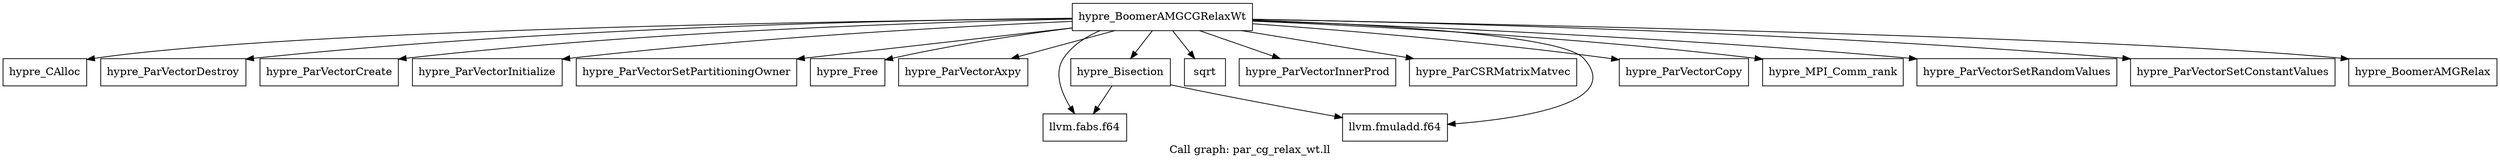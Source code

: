 digraph "Call graph: par_cg_relax_wt.ll" {
	label="Call graph: par_cg_relax_wt.ll";

	Node0x56349cb38470 [shape=record,label="{hypre_BoomerAMGCGRelaxWt}"];
	Node0x56349cb38470 -> Node0x56349cb3b730;
	Node0x56349cb38470 -> Node0x56349cb41750;
	Node0x56349cb38470 -> Node0x56349cb3c310;
	Node0x56349cb38470 -> Node0x56349cb3d0c0;
	Node0x56349cb38470 -> Node0x56349cb3e370;
	Node0x56349cb38470 -> Node0x56349cb42ae0;
	Node0x56349cb38470 -> Node0x56349cb4e5b0;
	Node0x56349cb38470 -> Node0x56349cb49000;
	Node0x56349cb38470 -> Node0x56349cb4d590;
	Node0x56349cb38470 -> Node0x56349cb46fe0;
	Node0x56349cb38470 -> Node0x56349cb43670;
	Node0x56349cb38470 -> Node0x56349cb45020;
	Node0x56349cb38470 -> Node0x56349cb43fc0;
	Node0x56349cb38470 -> Node0x56349cb43b20;
	Node0x56349cb38470 -> Node0x56349cb5ee70;
	Node0x56349cb38470 -> Node0x56349cb5eef0;
	Node0x56349cb38470 -> Node0x56349cb3edf0;
	Node0x56349cb38470 -> Node0x56349cb3f200;
	Node0x56349cb3b730 [shape=record,label="{hypre_CAlloc}"];
	Node0x56349cb3c310 [shape=record,label="{hypre_ParVectorCreate}"];
	Node0x56349cb3d0c0 [shape=record,label="{hypre_ParVectorInitialize}"];
	Node0x56349cb3e370 [shape=record,label="{hypre_ParVectorSetPartitioningOwner}"];
	Node0x56349cb5ee70 [shape=record,label="{hypre_MPI_Comm_rank}"];
	Node0x56349cb5eef0 [shape=record,label="{hypre_ParVectorSetRandomValues}"];
	Node0x56349cb3edf0 [shape=record,label="{hypre_ParVectorSetConstantValues}"];
	Node0x56349cb41750 [shape=record,label="{hypre_ParVectorDestroy}"];
	Node0x56349cb42ae0 [shape=record,label="{hypre_Free}"];
	Node0x56349cb3f200 [shape=record,label="{hypre_BoomerAMGRelax}"];
	Node0x56349cb43670 [shape=record,label="{hypre_ParVectorInnerProd}"];
	Node0x56349cb43b20 [shape=record,label="{hypre_ParVectorCopy}"];
	Node0x56349cb43fc0 [shape=record,label="{llvm.fmuladd.f64}"];
	Node0x56349cb45020 [shape=record,label="{hypre_ParCSRMatrixMatvec}"];
	Node0x56349cb46fe0 [shape=record,label="{sqrt}"];
	Node0x56349cb49000 [shape=record,label="{llvm.fabs.f64}"];
	Node0x56349cb4d590 [shape=record,label="{hypre_Bisection}"];
	Node0x56349cb4d590 -> Node0x56349cb49000;
	Node0x56349cb4d590 -> Node0x56349cb43fc0;
	Node0x56349cb4e5b0 [shape=record,label="{hypre_ParVectorAxpy}"];
}
